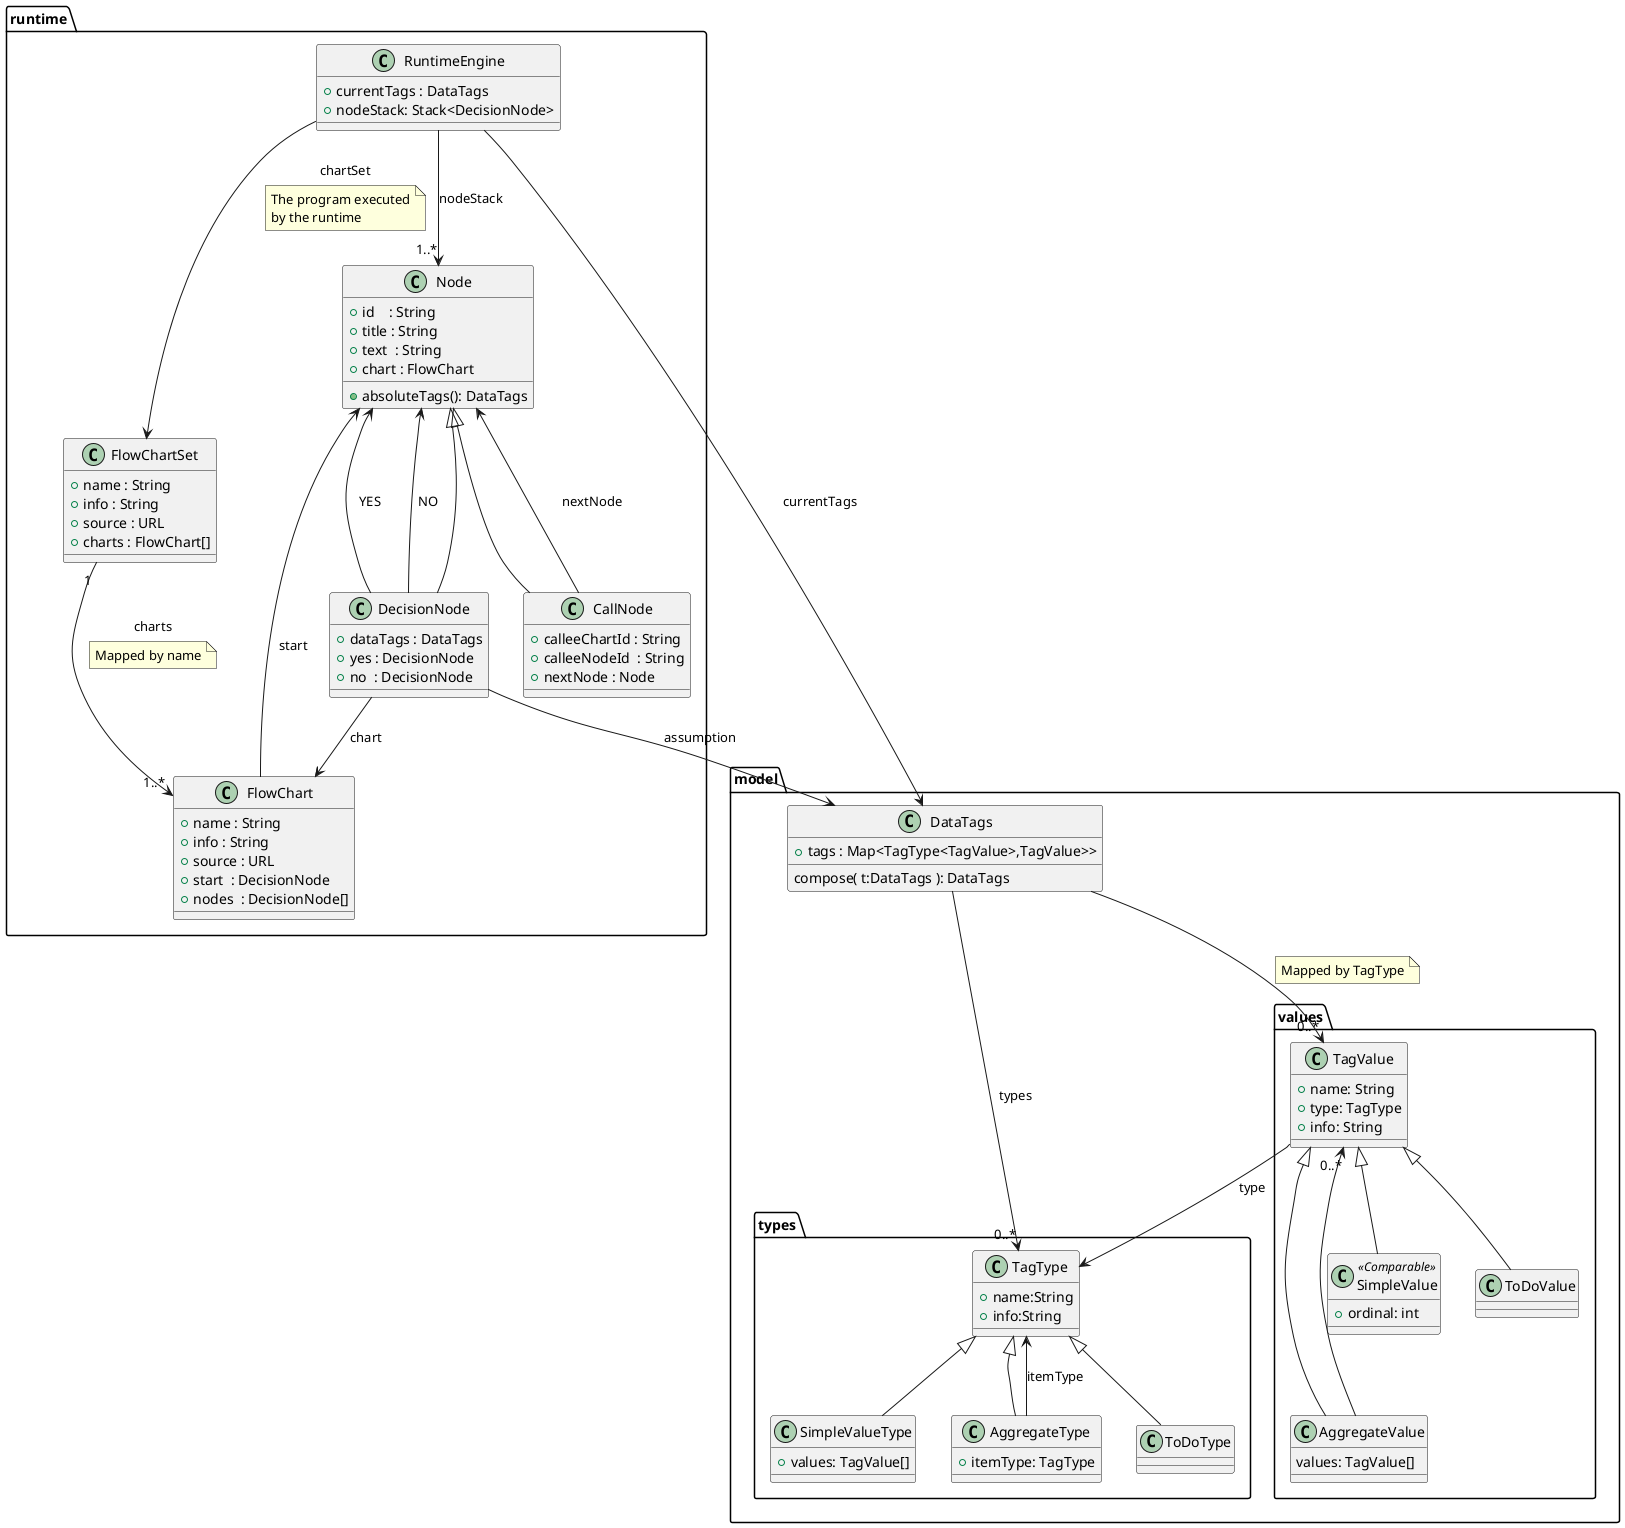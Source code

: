 @startuml

package runtime {
	class RuntimeEngine {
		+ currentTags : DataTags
		+ nodeStack: Stack<DecisionNode>
	}

	class Node {
		+ id    : String
		+ title : String
		+ text  : String
		+ chart : FlowChart
		+ absoluteTags(): DataTags
	}

	class DecisionNode {
		+ dataTags : DataTags
		+ yes : DecisionNode
		+ no  : DecisionNode
	}

	class CallNode {
		+ calleeChartId : String
		+ calleeNodeId  : String
		+ nextNode : Node
	}

	class FlowChart {
		+ name : String
		+ info : String
		+ source : URL
		+ start  : DecisionNode
		+ nodes  : DecisionNode[]
	}

	class FlowChartSet {
		+ name : String
		+ info : String
		+ source : URL
		+ charts : FlowChart[]
	}
}

package model {
	class DataTags {
		+ tags : Map<TagType<TagValue>,TagValue>>
		compose( t:DataTags ): DataTags
	}

	package types {
		class TagType {
			+ name:String
			+ info:String
		}

		class ToDoType {
			
		}

		class SimpleValueType {
			+ values: TagValue[]
		}

		class AggregateType {
			+ itemType: TagType
		}
	}
	package values {
		class TagValue {
			+ name: String
			+ type: TagType
			+ info: String
		}

		class SimpleValue <<Comparable>> {
			+ ordinal: int
		}

		class ToDoValue {
			
		}

		class AggregateValue {
			values: TagValue[]
		}
	}
}

RuntimeEngine --> DataTags : currentTags
RuntimeEngine --> "1..*" Node : nodeStack

RuntimeEngine --> FlowChartSet : chartSet
note on link
	The program executed
	by the runtime 
end note


Node <|-- DecisionNode
Node <|-- CallNode
TagType <|-- ToDoType
TagType <|-- SimpleValueType
TagType <|-- AggregateType
TagValue <|-- ToDoValue
TagValue <|-- AggregateValue
TagValue <|-- SimpleValue

FlowChartSet "1" --> "1..*" FlowChart : charts
note on link: Mapped by name

FlowChart --> Node : start
CallNode --> Node : nextNode

DecisionNode --> Node: YES
DecisionNode --> Node: NO
DecisionNode --> FlowChart : chart
DecisionNode --> DataTags : assumption

DataTags --> "0..*" TagType : types
DataTags --> "0..*" TagValue 
note on link: Mapped by TagType

TagValue --> TagType : type
AggregateValue ---> "0..*" TagValue

AggregateType --> TagType : itemType

@enduml